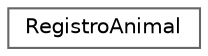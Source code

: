 digraph "Graphical Class Hierarchy"
{
 // LATEX_PDF_SIZE
  bgcolor="transparent";
  edge [fontname=Helvetica,fontsize=10,labelfontname=Helvetica,labelfontsize=10];
  node [fontname=Helvetica,fontsize=10,shape=box,height=0.2,width=0.4];
  rankdir="LR";
  Node0 [id="Node000000",label="RegistroAnimal",height=0.2,width=0.4,color="grey40", fillcolor="white", style="filled",URL="$class_registro_animal.html",tooltip=" "];
}
